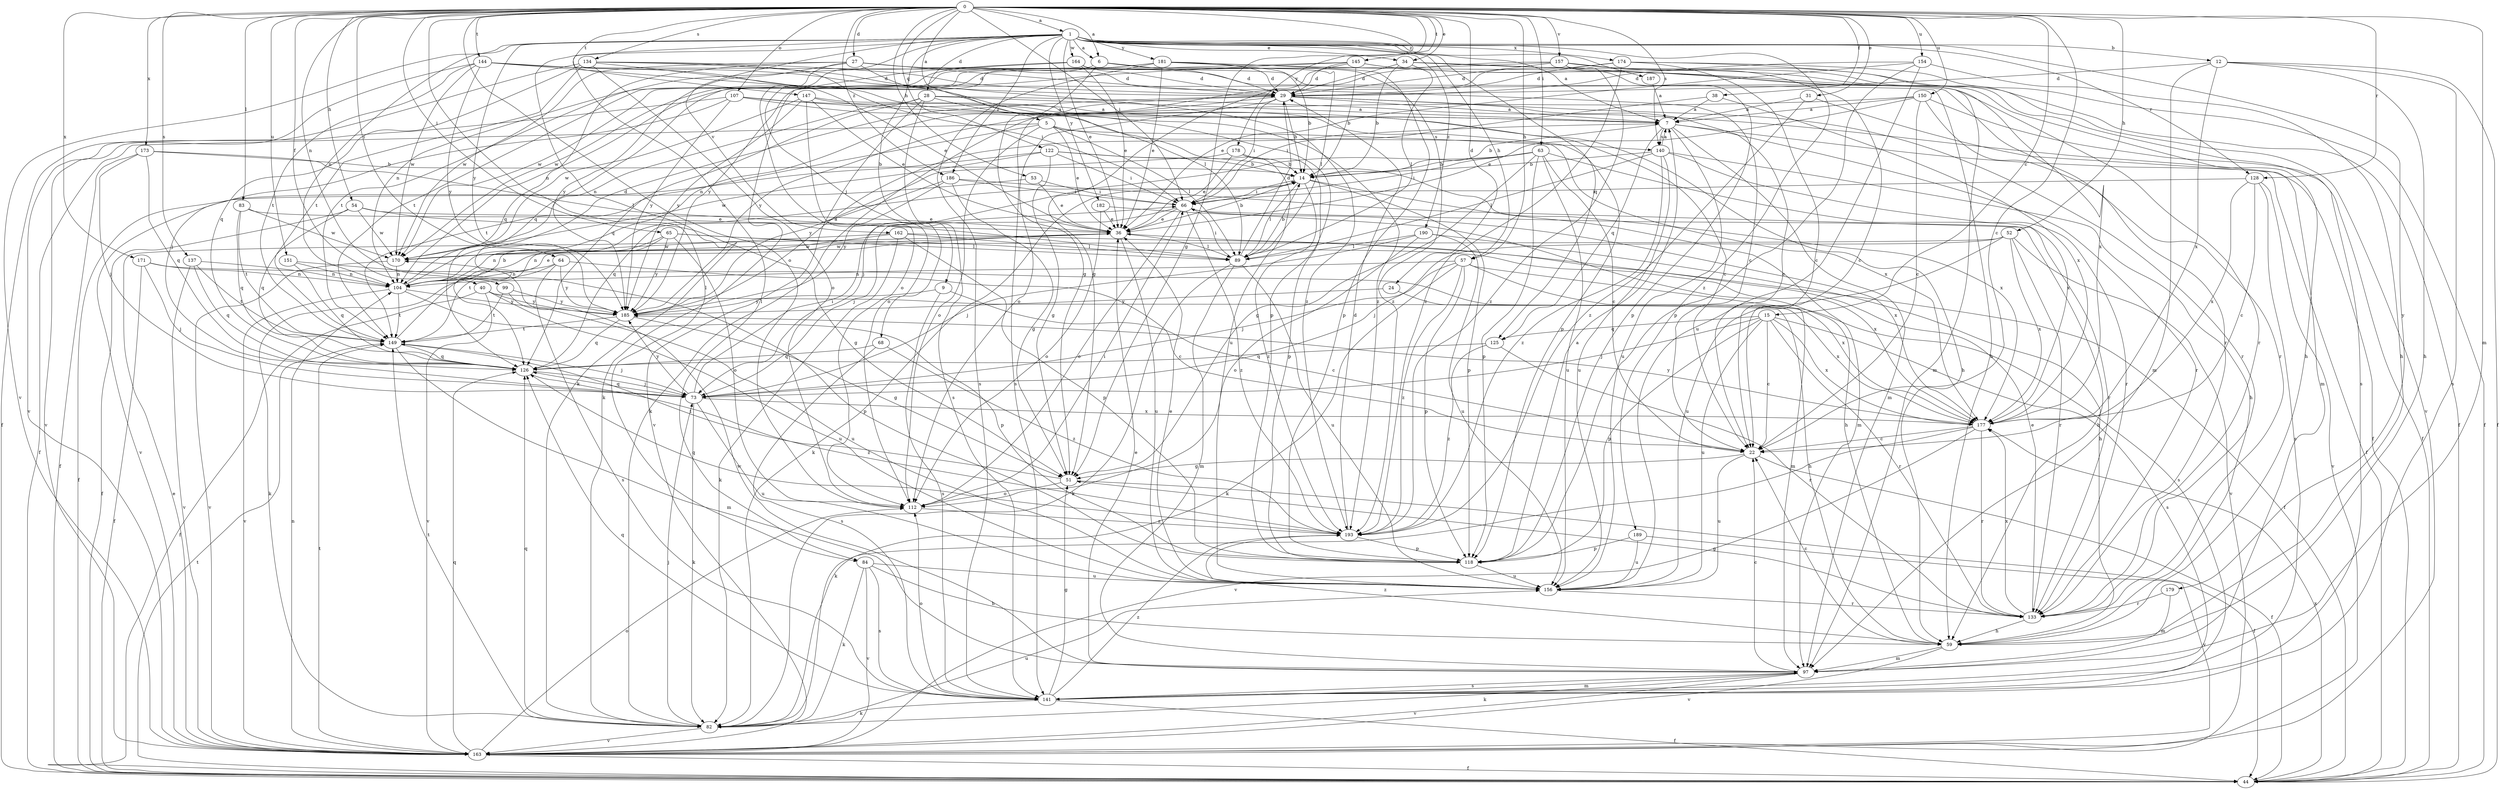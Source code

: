strict digraph  {
0;
1;
5;
6;
7;
9;
12;
14;
15;
22;
24;
27;
28;
29;
31;
34;
36;
38;
40;
44;
51;
52;
53;
54;
57;
59;
63;
64;
65;
66;
68;
73;
82;
83;
84;
89;
97;
99;
104;
107;
112;
118;
122;
125;
126;
128;
133;
134;
137;
140;
141;
144;
145;
147;
149;
150;
151;
154;
156;
157;
162;
163;
164;
170;
171;
173;
174;
177;
178;
179;
181;
182;
185;
186;
187;
189;
190;
193;
0 -> 1  [label=a];
0 -> 5  [label=a];
0 -> 6  [label=a];
0 -> 15  [label=c];
0 -> 22  [label=c];
0 -> 24  [label=d];
0 -> 27  [label=d];
0 -> 31  [label=e];
0 -> 34  [label=e];
0 -> 38  [label=f];
0 -> 40  [label=f];
0 -> 51  [label=g];
0 -> 52  [label=h];
0 -> 53  [label=h];
0 -> 54  [label=h];
0 -> 57  [label=h];
0 -> 63  [label=i];
0 -> 64  [label=i];
0 -> 65  [label=i];
0 -> 66  [label=i];
0 -> 83  [label=l];
0 -> 84  [label=l];
0 -> 97  [label=m];
0 -> 99  [label=n];
0 -> 107  [label=o];
0 -> 112  [label=o];
0 -> 122  [label=q];
0 -> 128  [label=r];
0 -> 134  [label=s];
0 -> 137  [label=s];
0 -> 140  [label=s];
0 -> 144  [label=t];
0 -> 145  [label=t];
0 -> 147  [label=t];
0 -> 150  [label=u];
0 -> 151  [label=u];
0 -> 154  [label=u];
0 -> 157  [label=v];
0 -> 171  [label=x];
0 -> 173  [label=x];
0 -> 178  [label=y];
0 -> 186  [label=z];
1 -> 6  [label=a];
1 -> 7  [label=a];
1 -> 9  [label=b];
1 -> 12  [label=b];
1 -> 28  [label=d];
1 -> 34  [label=e];
1 -> 36  [label=e];
1 -> 57  [label=h];
1 -> 68  [label=j];
1 -> 82  [label=k];
1 -> 84  [label=l];
1 -> 104  [label=n];
1 -> 125  [label=q];
1 -> 128  [label=r];
1 -> 162  [label=v];
1 -> 163  [label=v];
1 -> 164  [label=w];
1 -> 174  [label=x];
1 -> 179  [label=y];
1 -> 181  [label=y];
1 -> 182  [label=y];
1 -> 185  [label=y];
1 -> 186  [label=z];
1 -> 187  [label=z];
1 -> 189  [label=z];
1 -> 190  [label=z];
5 -> 36  [label=e];
5 -> 44  [label=f];
5 -> 89  [label=l];
5 -> 112  [label=o];
5 -> 140  [label=s];
5 -> 149  [label=t];
5 -> 177  [label=x];
6 -> 29  [label=d];
6 -> 51  [label=g];
6 -> 89  [label=l];
6 -> 104  [label=n];
7 -> 14  [label=b];
7 -> 44  [label=f];
7 -> 97  [label=m];
7 -> 125  [label=q];
7 -> 133  [label=r];
7 -> 140  [label=s];
7 -> 156  [label=u];
9 -> 22  [label=c];
9 -> 141  [label=s];
9 -> 185  [label=y];
12 -> 29  [label=d];
12 -> 44  [label=f];
12 -> 59  [label=h];
12 -> 97  [label=m];
12 -> 141  [label=s];
12 -> 177  [label=x];
14 -> 66  [label=i];
14 -> 82  [label=k];
14 -> 89  [label=l];
14 -> 97  [label=m];
14 -> 118  [label=p];
14 -> 193  [label=z];
15 -> 22  [label=c];
15 -> 73  [label=j];
15 -> 118  [label=p];
15 -> 125  [label=q];
15 -> 133  [label=r];
15 -> 141  [label=s];
15 -> 156  [label=u];
15 -> 177  [label=x];
22 -> 44  [label=f];
22 -> 51  [label=g];
22 -> 156  [label=u];
24 -> 177  [label=x];
24 -> 185  [label=y];
27 -> 29  [label=d];
27 -> 59  [label=h];
27 -> 112  [label=o];
27 -> 118  [label=p];
27 -> 126  [label=q];
27 -> 133  [label=r];
27 -> 170  [label=w];
27 -> 185  [label=y];
28 -> 7  [label=a];
28 -> 44  [label=f];
28 -> 104  [label=n];
28 -> 118  [label=p];
28 -> 126  [label=q];
28 -> 141  [label=s];
28 -> 163  [label=v];
29 -> 7  [label=a];
29 -> 14  [label=b];
29 -> 22  [label=c];
29 -> 66  [label=i];
29 -> 82  [label=k];
29 -> 104  [label=n];
29 -> 112  [label=o];
29 -> 133  [label=r];
31 -> 7  [label=a];
31 -> 97  [label=m];
31 -> 193  [label=z];
34 -> 14  [label=b];
34 -> 29  [label=d];
34 -> 89  [label=l];
34 -> 97  [label=m];
34 -> 141  [label=s];
36 -> 14  [label=b];
36 -> 89  [label=l];
36 -> 156  [label=u];
36 -> 170  [label=w];
38 -> 7  [label=a];
38 -> 66  [label=i];
38 -> 177  [label=x];
40 -> 44  [label=f];
40 -> 59  [label=h];
40 -> 156  [label=u];
40 -> 163  [label=v];
40 -> 185  [label=y];
44 -> 149  [label=t];
44 -> 177  [label=x];
51 -> 44  [label=f];
51 -> 112  [label=o];
51 -> 149  [label=t];
52 -> 73  [label=j];
52 -> 133  [label=r];
52 -> 156  [label=u];
52 -> 163  [label=v];
52 -> 170  [label=w];
52 -> 177  [label=x];
53 -> 36  [label=e];
53 -> 44  [label=f];
53 -> 66  [label=i];
54 -> 36  [label=e];
54 -> 44  [label=f];
54 -> 51  [label=g];
54 -> 126  [label=q];
54 -> 170  [label=w];
57 -> 73  [label=j];
57 -> 82  [label=k];
57 -> 97  [label=m];
57 -> 104  [label=n];
57 -> 118  [label=p];
57 -> 141  [label=s];
57 -> 193  [label=z];
59 -> 22  [label=c];
59 -> 97  [label=m];
59 -> 163  [label=v];
59 -> 193  [label=z];
63 -> 14  [label=b];
63 -> 22  [label=c];
63 -> 51  [label=g];
63 -> 66  [label=i];
63 -> 73  [label=j];
63 -> 118  [label=p];
63 -> 156  [label=u];
63 -> 177  [label=x];
64 -> 22  [label=c];
64 -> 82  [label=k];
64 -> 104  [label=n];
64 -> 141  [label=s];
64 -> 185  [label=y];
65 -> 89  [label=l];
65 -> 104  [label=n];
65 -> 112  [label=o];
65 -> 149  [label=t];
65 -> 177  [label=x];
65 -> 185  [label=y];
66 -> 36  [label=e];
66 -> 59  [label=h];
66 -> 73  [label=j];
66 -> 112  [label=o];
66 -> 177  [label=x];
66 -> 193  [label=z];
68 -> 126  [label=q];
68 -> 141  [label=s];
68 -> 193  [label=z];
73 -> 66  [label=i];
73 -> 82  [label=k];
73 -> 126  [label=q];
73 -> 156  [label=u];
73 -> 177  [label=x];
73 -> 185  [label=y];
82 -> 73  [label=j];
82 -> 126  [label=q];
82 -> 149  [label=t];
82 -> 156  [label=u];
82 -> 163  [label=v];
83 -> 36  [label=e];
83 -> 126  [label=q];
83 -> 149  [label=t];
83 -> 170  [label=w];
84 -> 59  [label=h];
84 -> 82  [label=k];
84 -> 141  [label=s];
84 -> 156  [label=u];
84 -> 163  [label=v];
89 -> 14  [label=b];
89 -> 29  [label=d];
89 -> 66  [label=i];
89 -> 82  [label=k];
89 -> 97  [label=m];
89 -> 156  [label=u];
97 -> 22  [label=c];
97 -> 36  [label=e];
97 -> 82  [label=k];
97 -> 141  [label=s];
97 -> 163  [label=v];
97 -> 170  [label=w];
99 -> 149  [label=t];
99 -> 156  [label=u];
99 -> 185  [label=y];
104 -> 29  [label=d];
104 -> 36  [label=e];
104 -> 118  [label=p];
104 -> 149  [label=t];
104 -> 163  [label=v];
104 -> 185  [label=y];
107 -> 7  [label=a];
107 -> 59  [label=h];
107 -> 73  [label=j];
107 -> 156  [label=u];
107 -> 163  [label=v];
107 -> 185  [label=y];
112 -> 66  [label=i];
112 -> 193  [label=z];
118 -> 7  [label=a];
118 -> 156  [label=u];
122 -> 14  [label=b];
122 -> 51  [label=g];
122 -> 66  [label=i];
122 -> 163  [label=v];
122 -> 170  [label=w];
122 -> 177  [label=x];
125 -> 126  [label=q];
125 -> 133  [label=r];
125 -> 193  [label=z];
126 -> 73  [label=j];
126 -> 193  [label=z];
128 -> 22  [label=c];
128 -> 66  [label=i];
128 -> 141  [label=s];
128 -> 163  [label=v];
128 -> 177  [label=x];
133 -> 36  [label=e];
133 -> 51  [label=g];
133 -> 59  [label=h];
133 -> 177  [label=x];
134 -> 29  [label=d];
134 -> 36  [label=e];
134 -> 66  [label=i];
134 -> 112  [label=o];
134 -> 126  [label=q];
134 -> 149  [label=t];
134 -> 163  [label=v];
134 -> 193  [label=z];
137 -> 104  [label=n];
137 -> 126  [label=q];
137 -> 149  [label=t];
137 -> 163  [label=v];
140 -> 7  [label=a];
140 -> 14  [label=b];
140 -> 59  [label=h];
140 -> 89  [label=l];
140 -> 133  [label=r];
140 -> 156  [label=u];
140 -> 193  [label=z];
141 -> 44  [label=f];
141 -> 51  [label=g];
141 -> 82  [label=k];
141 -> 97  [label=m];
141 -> 112  [label=o];
141 -> 126  [label=q];
141 -> 193  [label=z];
144 -> 22  [label=c];
144 -> 29  [label=d];
144 -> 44  [label=f];
144 -> 89  [label=l];
144 -> 149  [label=t];
144 -> 170  [label=w];
144 -> 185  [label=y];
144 -> 193  [label=z];
145 -> 14  [label=b];
145 -> 29  [label=d];
145 -> 51  [label=g];
145 -> 59  [label=h];
145 -> 170  [label=w];
145 -> 177  [label=x];
145 -> 185  [label=y];
147 -> 7  [label=a];
147 -> 22  [label=c];
147 -> 36  [label=e];
147 -> 112  [label=o];
147 -> 170  [label=w];
147 -> 185  [label=y];
149 -> 14  [label=b];
149 -> 73  [label=j];
149 -> 97  [label=m];
149 -> 126  [label=q];
150 -> 7  [label=a];
150 -> 22  [label=c];
150 -> 36  [label=e];
150 -> 44  [label=f];
150 -> 133  [label=r];
150 -> 185  [label=y];
151 -> 104  [label=n];
151 -> 118  [label=p];
151 -> 126  [label=q];
154 -> 29  [label=d];
154 -> 36  [label=e];
154 -> 59  [label=h];
154 -> 118  [label=p];
154 -> 156  [label=u];
156 -> 36  [label=e];
156 -> 133  [label=r];
157 -> 22  [label=c];
157 -> 29  [label=d];
157 -> 44  [label=f];
157 -> 104  [label=n];
157 -> 118  [label=p];
157 -> 170  [label=w];
157 -> 193  [label=z];
162 -> 44  [label=f];
162 -> 82  [label=k];
162 -> 89  [label=l];
162 -> 104  [label=n];
162 -> 118  [label=p];
162 -> 170  [label=w];
163 -> 36  [label=e];
163 -> 44  [label=f];
163 -> 104  [label=n];
163 -> 112  [label=o];
163 -> 126  [label=q];
163 -> 149  [label=t];
164 -> 29  [label=d];
164 -> 36  [label=e];
164 -> 82  [label=k];
164 -> 149  [label=t];
164 -> 193  [label=z];
170 -> 104  [label=n];
170 -> 163  [label=v];
171 -> 44  [label=f];
171 -> 73  [label=j];
171 -> 104  [label=n];
171 -> 177  [label=x];
173 -> 14  [label=b];
173 -> 44  [label=f];
173 -> 73  [label=j];
173 -> 89  [label=l];
173 -> 126  [label=q];
174 -> 22  [label=c];
174 -> 29  [label=d];
174 -> 44  [label=f];
174 -> 141  [label=s];
174 -> 163  [label=v];
174 -> 193  [label=z];
177 -> 22  [label=c];
177 -> 82  [label=k];
177 -> 133  [label=r];
177 -> 163  [label=v];
177 -> 185  [label=y];
178 -> 14  [label=b];
178 -> 36  [label=e];
178 -> 118  [label=p];
178 -> 185  [label=y];
179 -> 97  [label=m];
179 -> 133  [label=r];
181 -> 14  [label=b];
181 -> 29  [label=d];
181 -> 36  [label=e];
181 -> 118  [label=p];
181 -> 126  [label=q];
181 -> 133  [label=r];
181 -> 141  [label=s];
181 -> 149  [label=t];
182 -> 36  [label=e];
182 -> 59  [label=h];
182 -> 112  [label=o];
185 -> 7  [label=a];
185 -> 51  [label=g];
185 -> 126  [label=q];
185 -> 149  [label=t];
186 -> 51  [label=g];
186 -> 66  [label=i];
186 -> 126  [label=q];
186 -> 133  [label=r];
186 -> 185  [label=y];
187 -> 7  [label=a];
189 -> 118  [label=p];
189 -> 156  [label=u];
189 -> 163  [label=v];
190 -> 59  [label=h];
190 -> 73  [label=j];
190 -> 89  [label=l];
190 -> 112  [label=o];
190 -> 156  [label=u];
193 -> 29  [label=d];
193 -> 118  [label=p];
193 -> 126  [label=q];
}

